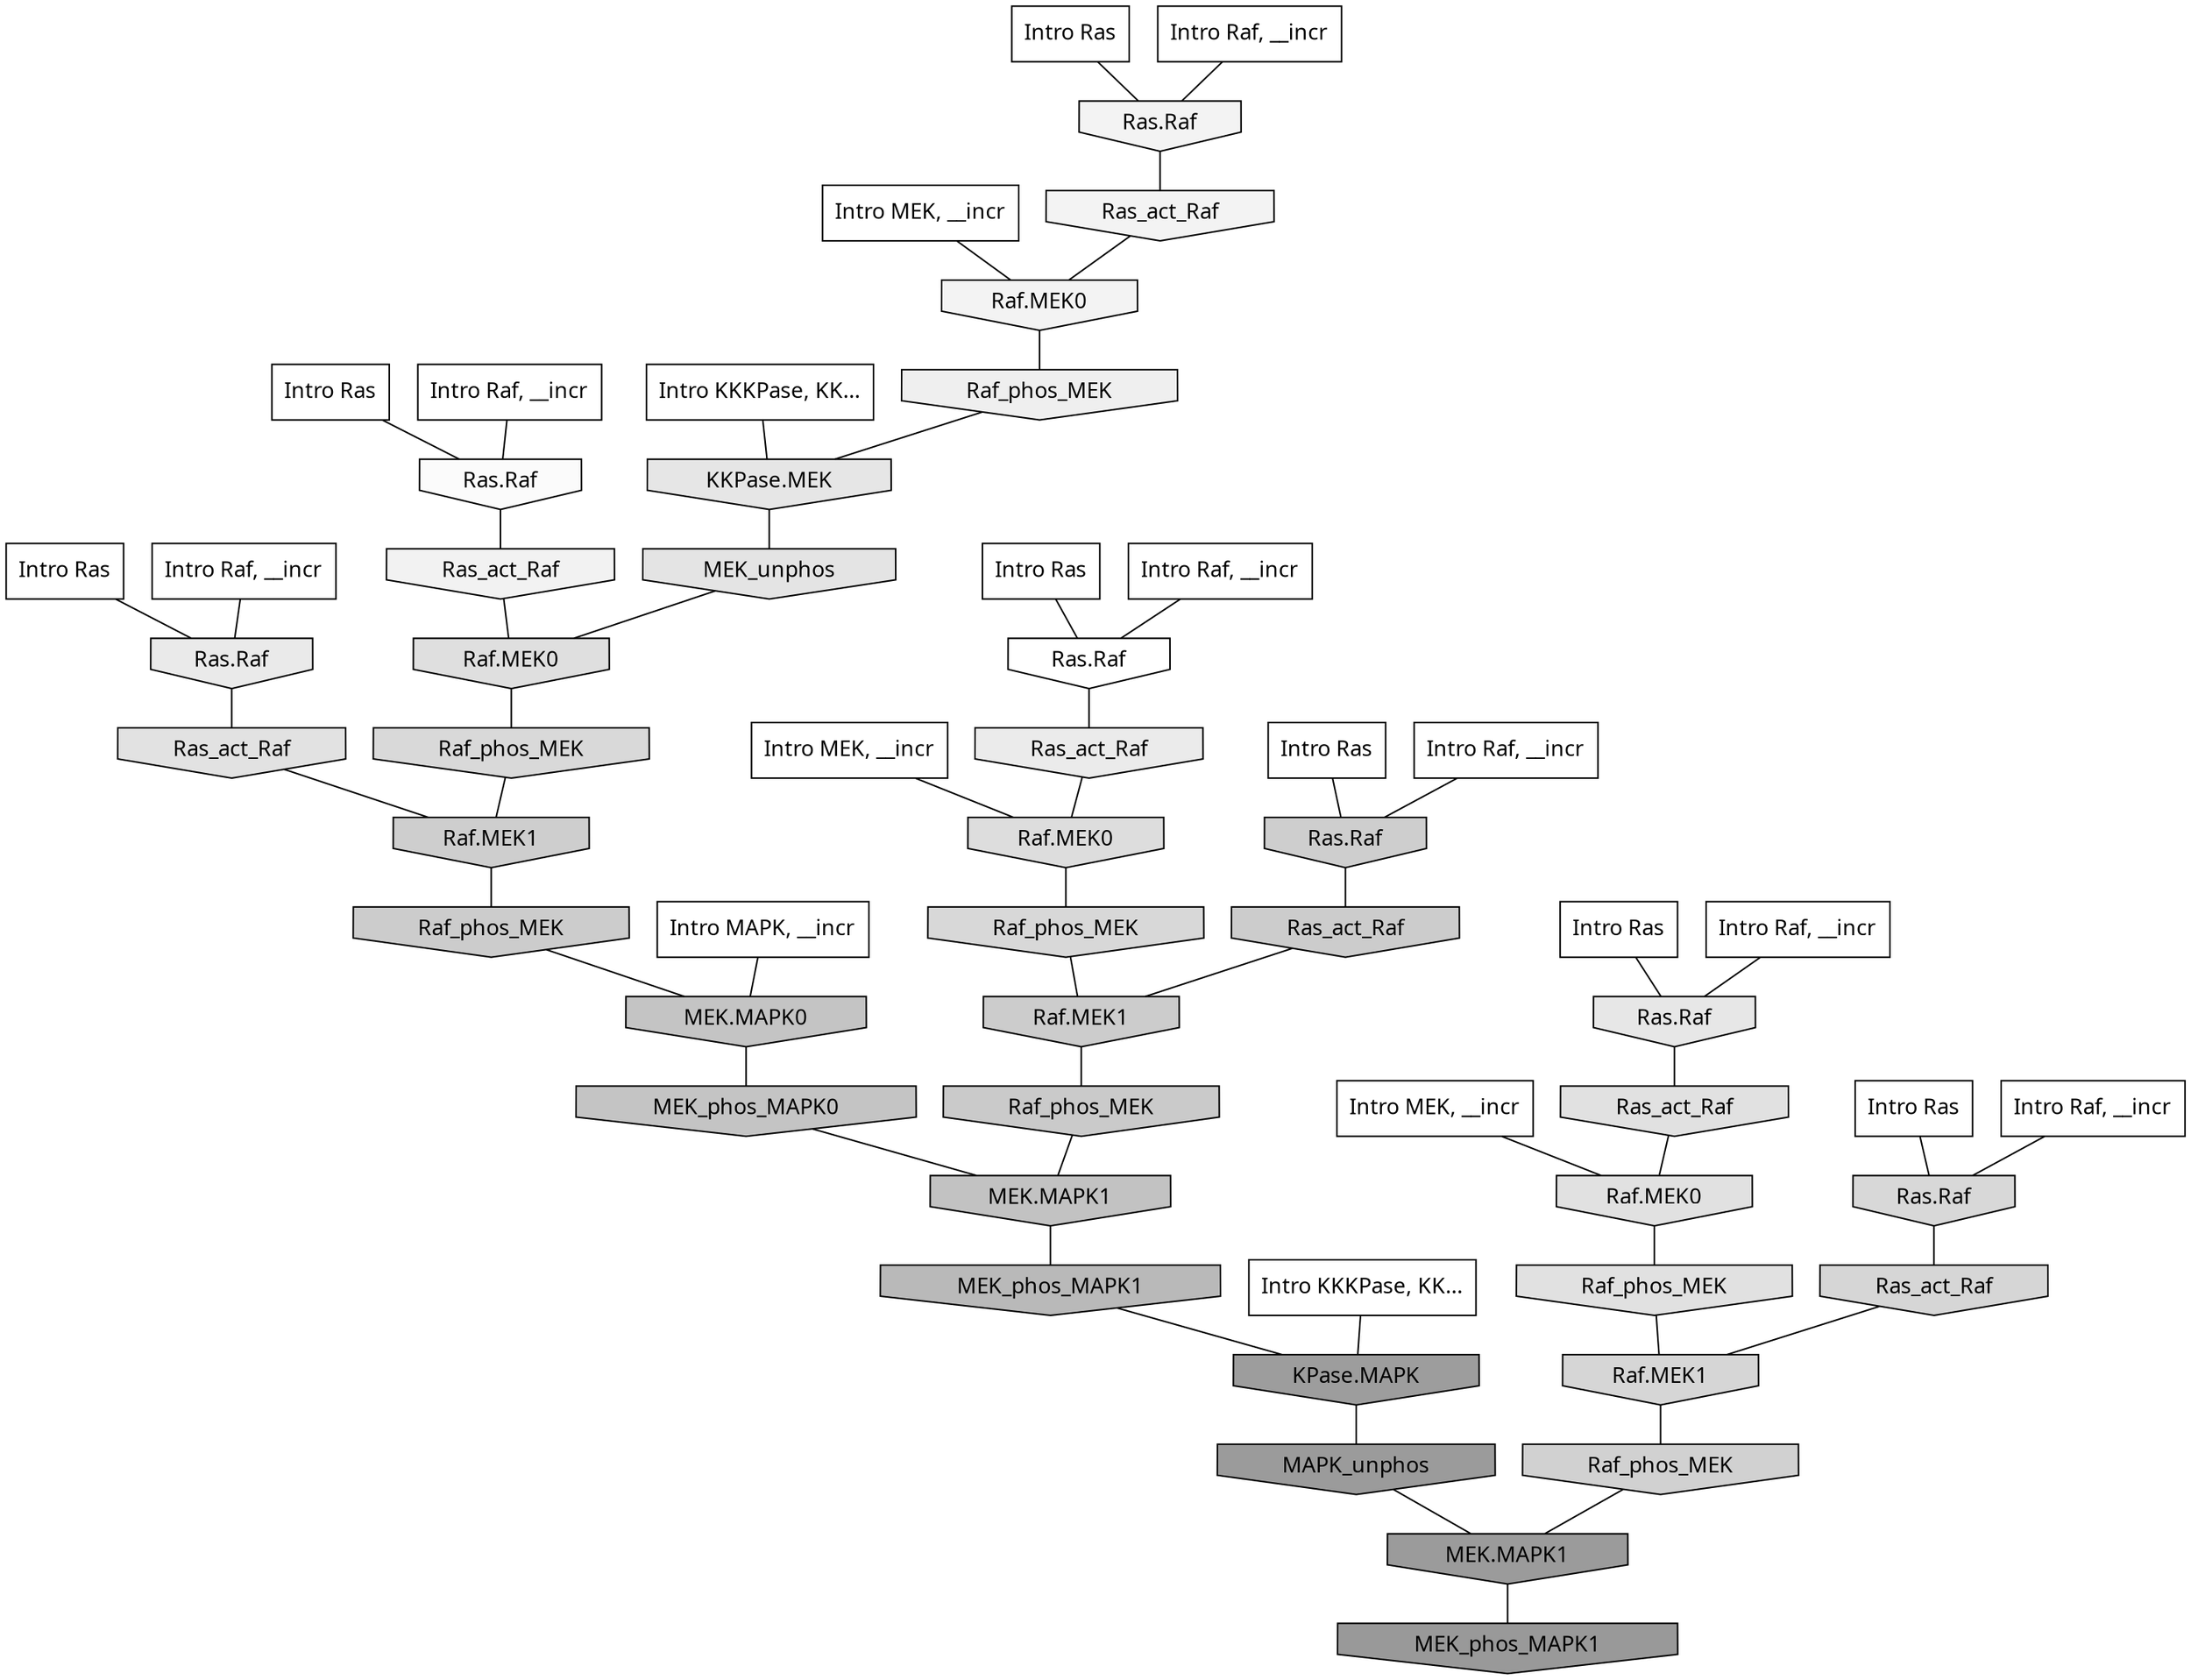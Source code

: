digraph G{
  rankdir="TB";
  ranksep=0.30;
  node [fontname="CMU Serif"];
  edge [fontname="CMU Serif"];
  
  4 [label="Intro Ras", shape=rectangle, style=filled, fillcolor="0.000 0.000 1.000"]
  
  30 [label="Intro Ras", shape=rectangle, style=filled, fillcolor="0.000 0.000 1.000"]
  
  48 [label="Intro Ras", shape=rectangle, style=filled, fillcolor="0.000 0.000 1.000"]
  
  54 [label="Intro Ras", shape=rectangle, style=filled, fillcolor="0.000 0.000 1.000"]
  
  90 [label="Intro Ras", shape=rectangle, style=filled, fillcolor="0.000 0.000 1.000"]
  
  96 [label="Intro Ras", shape=rectangle, style=filled, fillcolor="0.000 0.000 1.000"]
  
  99 [label="Intro Ras", shape=rectangle, style=filled, fillcolor="0.000 0.000 1.000"]
  
  465 [label="Intro Raf, __incr", shape=rectangle, style=filled, fillcolor="0.000 0.000 1.000"]
  
  476 [label="Intro Raf, __incr", shape=rectangle, style=filled, fillcolor="0.000 0.000 1.000"]
  
  638 [label="Intro Raf, __incr", shape=rectangle, style=filled, fillcolor="0.000 0.000 1.000"]
  
  795 [label="Intro Raf, __incr", shape=rectangle, style=filled, fillcolor="0.000 0.000 1.000"]
  
  899 [label="Intro Raf, __incr", shape=rectangle, style=filled, fillcolor="0.000 0.000 1.000"]
  
  976 [label="Intro Raf, __incr", shape=rectangle, style=filled, fillcolor="0.000 0.000 1.000"]
  
  996 [label="Intro Raf, __incr", shape=rectangle, style=filled, fillcolor="0.000 0.000 1.000"]
  
  1692 [label="Intro MEK, __incr", shape=rectangle, style=filled, fillcolor="0.000 0.000 1.000"]
  
  1812 [label="Intro MEK, __incr", shape=rectangle, style=filled, fillcolor="0.000 0.000 1.000"]
  
  2068 [label="Intro MEK, __incr", shape=rectangle, style=filled, fillcolor="0.000 0.000 1.000"]
  
  3071 [label="Intro MAPK, __incr", shape=rectangle, style=filled, fillcolor="0.000 0.000 1.000"]
  
  3155 [label="Intro KKKPase, KK...", shape=rectangle, style=filled, fillcolor="0.000 0.000 1.000"]
  
  3167 [label="Intro KKKPase, KK...", shape=rectangle, style=filled, fillcolor="0.000 0.000 1.000"]
  
  3218 [label="Ras.Raf", shape=invhouse, style=filled, fillcolor="0.000 0.000 1.000"]
  
  3490 [label="Ras.Raf", shape=invhouse, style=filled, fillcolor="0.000 0.000 0.983"]
  
  4042 [label="Ras.Raf", shape=invhouse, style=filled, fillcolor="0.000 0.000 0.952"]
  
  4067 [label="Ras_act_Raf", shape=invhouse, style=filled, fillcolor="0.000 0.000 0.951"]
  
  4069 [label="Raf.MEK0", shape=invhouse, style=filled, fillcolor="0.000 0.000 0.951"]
  
  4152 [label="Ras_act_Raf", shape=invhouse, style=filled, fillcolor="0.000 0.000 0.947"]
  
  4454 [label="Raf_phos_MEK", shape=invhouse, style=filled, fillcolor="0.000 0.000 0.934"]
  
  4841 [label="Ras_act_Raf", shape=invhouse, style=filled, fillcolor="0.000 0.000 0.919"]
  
  4938 [label="Ras.Raf", shape=invhouse, style=filled, fillcolor="0.000 0.000 0.915"]
  
  5237 [label="Ras.Raf", shape=invhouse, style=filled, fillcolor="0.000 0.000 0.904"]
  
  5341 [label="KKPase.MEK", shape=invhouse, style=filled, fillcolor="0.000 0.000 0.901"]
  
  5529 [label="MEK_unphos", shape=invhouse, style=filled, fillcolor="0.000 0.000 0.893"]
  
  5784 [label="Ras_act_Raf", shape=invhouse, style=filled, fillcolor="0.000 0.000 0.885"]
  
  5894 [label="Ras_act_Raf", shape=invhouse, style=filled, fillcolor="0.000 0.000 0.881"]
  
  5900 [label="Raf.MEK0", shape=invhouse, style=filled, fillcolor="0.000 0.000 0.881"]
  
  5931 [label="Raf_phos_MEK", shape=invhouse, style=filled, fillcolor="0.000 0.000 0.880"]
  
  6102 [label="Raf.MEK0", shape=invhouse, style=filled, fillcolor="0.000 0.000 0.874"]
  
  6467 [label="Raf.MEK0", shape=invhouse, style=filled, fillcolor="0.000 0.000 0.864"]
  
  7071 [label="Raf_phos_MEK", shape=invhouse, style=filled, fillcolor="0.000 0.000 0.850"]
  
  7306 [label="Ras.Raf", shape=invhouse, style=filled, fillcolor="0.000 0.000 0.845"]
  
  7330 [label="Raf_phos_MEK", shape=invhouse, style=filled, fillcolor="0.000 0.000 0.845"]
  
  7746 [label="Ras_act_Raf", shape=invhouse, style=filled, fillcolor="0.000 0.000 0.837"]
  
  7749 [label="Raf.MEK1", shape=invhouse, style=filled, fillcolor="0.000 0.000 0.837"]
  
  8625 [label="Raf_phos_MEK", shape=invhouse, style=filled, fillcolor="0.000 0.000 0.820"]
  
  9536 [label="Raf.MEK1", shape=invhouse, style=filled, fillcolor="0.000 0.000 0.805"]
  
  9555 [label="Ras.Raf", shape=invhouse, style=filled, fillcolor="0.000 0.000 0.805"]
  
  10072 [label="Raf_phos_MEK", shape=invhouse, style=filled, fillcolor="0.000 0.000 0.798"]
  
  10094 [label="Ras_act_Raf", shape=invhouse, style=filled, fillcolor="0.000 0.000 0.797"]
  
  10104 [label="Raf.MEK1", shape=invhouse, style=filled, fillcolor="0.000 0.000 0.797"]
  
  10523 [label="Raf_phos_MEK", shape=invhouse, style=filled, fillcolor="0.000 0.000 0.792"]
  
  12634 [label="MEK.MAPK0", shape=invhouse, style=filled, fillcolor="0.000 0.000 0.768"]
  
  12750 [label="MEK_phos_MAPK0", shape=invhouse, style=filled, fillcolor="0.000 0.000 0.767"]
  
  13325 [label="MEK.MAPK1", shape=invhouse, style=filled, fillcolor="0.000 0.000 0.761"]
  
  16574 [label="MEK_phos_MAPK1", shape=invhouse, style=filled, fillcolor="0.000 0.000 0.726"]
  
  20641 [label="KPase.MAPK", shape=invhouse, style=filled, fillcolor="0.000 0.000 0.615"]
  
  20875 [label="MAPK_unphos", shape=invhouse, style=filled, fillcolor="0.000 0.000 0.606"]
  
  20877 [label="MEK.MAPK1", shape=invhouse, style=filled, fillcolor="0.000 0.000 0.606"]
  
  21015 [label="MEK_phos_MAPK1", shape=invhouse, style=filled, fillcolor="0.000 0.000 0.600"]
  
  
  20877 -> 21015 [dir=none, color="0.000 0.000 0.000"] 
  20875 -> 20877 [dir=none, color="0.000 0.000 0.000"] 
  20641 -> 20875 [dir=none, color="0.000 0.000 0.000"] 
  16574 -> 20641 [dir=none, color="0.000 0.000 0.000"] 
  13325 -> 16574 [dir=none, color="0.000 0.000 0.000"] 
  12750 -> 13325 [dir=none, color="0.000 0.000 0.000"] 
  12634 -> 12750 [dir=none, color="0.000 0.000 0.000"] 
  10523 -> 13325 [dir=none, color="0.000 0.000 0.000"] 
  10104 -> 10523 [dir=none, color="0.000 0.000 0.000"] 
  10094 -> 10104 [dir=none, color="0.000 0.000 0.000"] 
  10072 -> 12634 [dir=none, color="0.000 0.000 0.000"] 
  9555 -> 10094 [dir=none, color="0.000 0.000 0.000"] 
  9536 -> 10072 [dir=none, color="0.000 0.000 0.000"] 
  8625 -> 20877 [dir=none, color="0.000 0.000 0.000"] 
  7749 -> 8625 [dir=none, color="0.000 0.000 0.000"] 
  7746 -> 7749 [dir=none, color="0.000 0.000 0.000"] 
  7330 -> 10104 [dir=none, color="0.000 0.000 0.000"] 
  7306 -> 7746 [dir=none, color="0.000 0.000 0.000"] 
  7071 -> 9536 [dir=none, color="0.000 0.000 0.000"] 
  6467 -> 7330 [dir=none, color="0.000 0.000 0.000"] 
  6102 -> 7071 [dir=none, color="0.000 0.000 0.000"] 
  5931 -> 7749 [dir=none, color="0.000 0.000 0.000"] 
  5900 -> 5931 [dir=none, color="0.000 0.000 0.000"] 
  5894 -> 5900 [dir=none, color="0.000 0.000 0.000"] 
  5784 -> 9536 [dir=none, color="0.000 0.000 0.000"] 
  5529 -> 6102 [dir=none, color="0.000 0.000 0.000"] 
  5341 -> 5529 [dir=none, color="0.000 0.000 0.000"] 
  5237 -> 5894 [dir=none, color="0.000 0.000 0.000"] 
  4938 -> 5784 [dir=none, color="0.000 0.000 0.000"] 
  4841 -> 6467 [dir=none, color="0.000 0.000 0.000"] 
  4454 -> 5341 [dir=none, color="0.000 0.000 0.000"] 
  4152 -> 6102 [dir=none, color="0.000 0.000 0.000"] 
  4069 -> 4454 [dir=none, color="0.000 0.000 0.000"] 
  4067 -> 4069 [dir=none, color="0.000 0.000 0.000"] 
  4042 -> 4067 [dir=none, color="0.000 0.000 0.000"] 
  3490 -> 4152 [dir=none, color="0.000 0.000 0.000"] 
  3218 -> 4841 [dir=none, color="0.000 0.000 0.000"] 
  3167 -> 20641 [dir=none, color="0.000 0.000 0.000"] 
  3155 -> 5341 [dir=none, color="0.000 0.000 0.000"] 
  3071 -> 12634 [dir=none, color="0.000 0.000 0.000"] 
  2068 -> 4069 [dir=none, color="0.000 0.000 0.000"] 
  1812 -> 6467 [dir=none, color="0.000 0.000 0.000"] 
  1692 -> 5900 [dir=none, color="0.000 0.000 0.000"] 
  996 -> 4042 [dir=none, color="0.000 0.000 0.000"] 
  976 -> 4938 [dir=none, color="0.000 0.000 0.000"] 
  899 -> 7306 [dir=none, color="0.000 0.000 0.000"] 
  795 -> 5237 [dir=none, color="0.000 0.000 0.000"] 
  638 -> 3218 [dir=none, color="0.000 0.000 0.000"] 
  476 -> 3490 [dir=none, color="0.000 0.000 0.000"] 
  465 -> 9555 [dir=none, color="0.000 0.000 0.000"] 
  99 -> 7306 [dir=none, color="0.000 0.000 0.000"] 
  96 -> 4042 [dir=none, color="0.000 0.000 0.000"] 
  90 -> 9555 [dir=none, color="0.000 0.000 0.000"] 
  54 -> 3218 [dir=none, color="0.000 0.000 0.000"] 
  48 -> 5237 [dir=none, color="0.000 0.000 0.000"] 
  30 -> 3490 [dir=none, color="0.000 0.000 0.000"] 
  4 -> 4938 [dir=none, color="0.000 0.000 0.000"] 
  
  }
